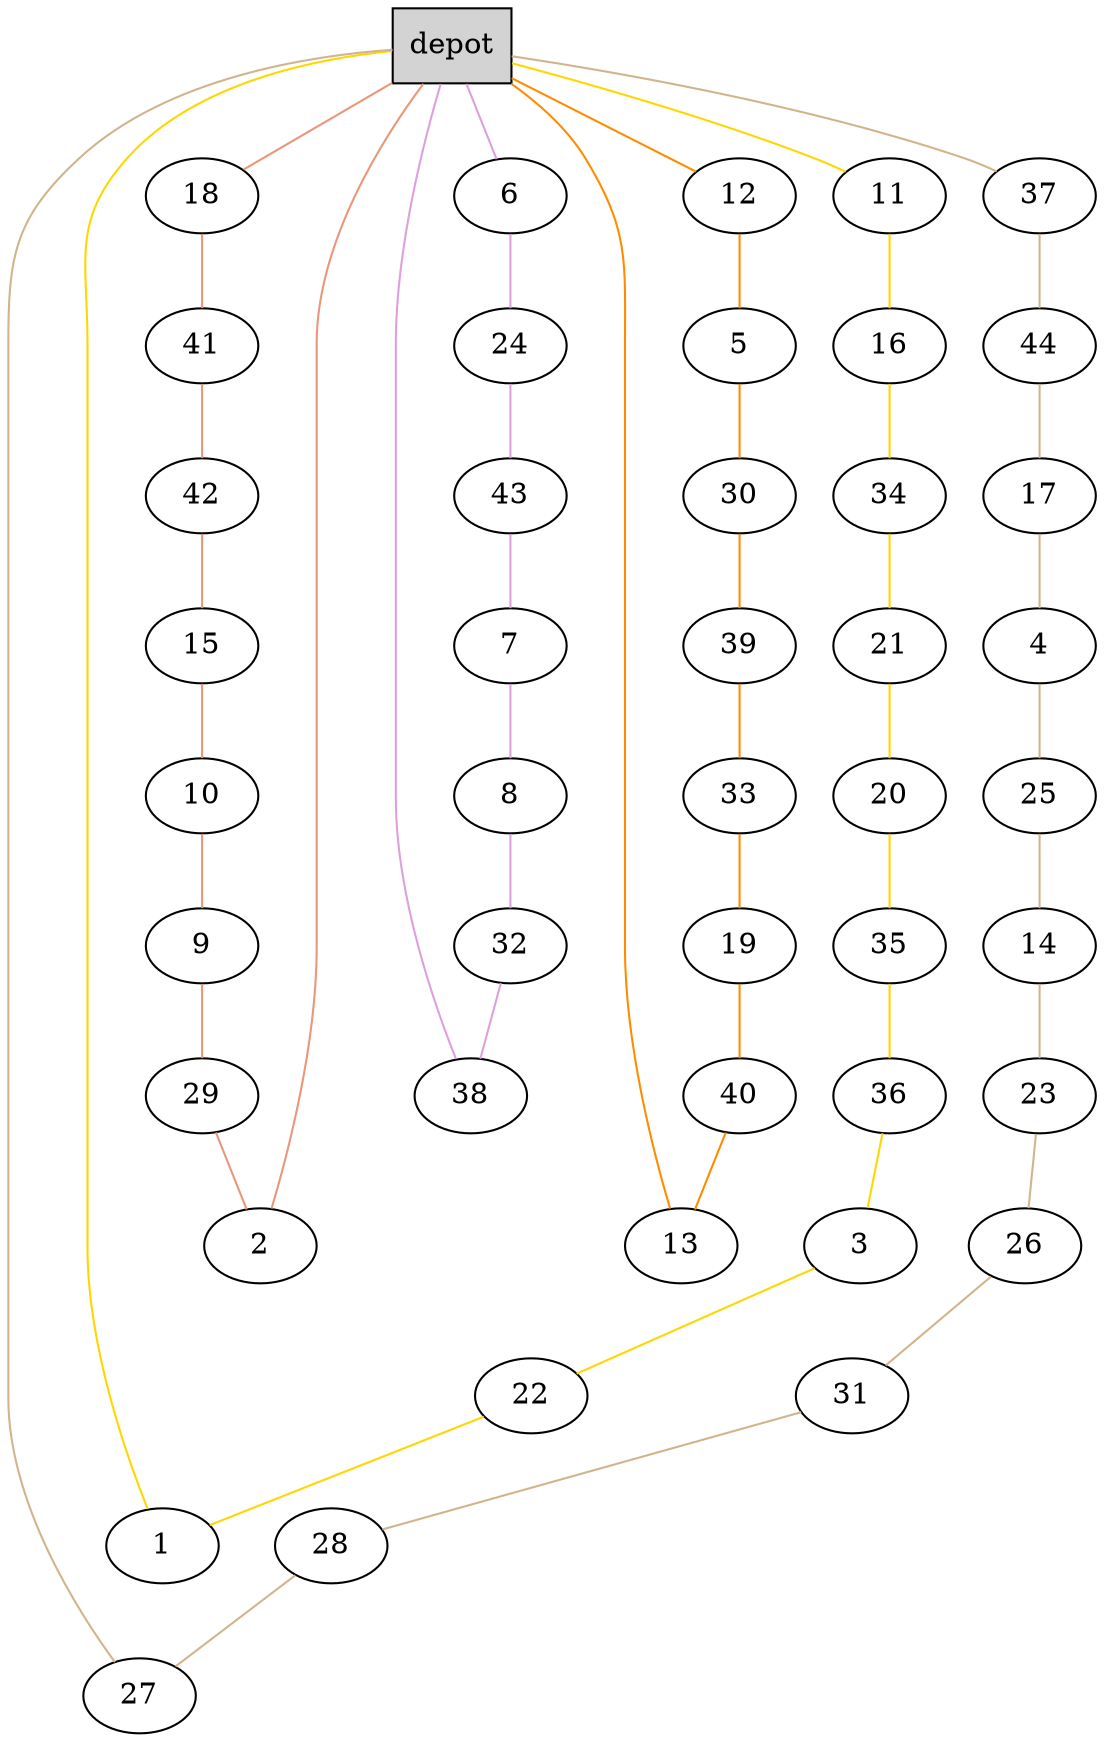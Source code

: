 graph G {
  0[shape = box, label = "depot", style = filled ];
  18[shape = ellipse];
  "0"--"18"[color = darksalmon];
  41[shape = ellipse];
  "18"--"41"[color = darksalmon];
  42[shape = ellipse];
  "41"--"42"[color = darksalmon];
  15[shape = ellipse];
  "42"--"15"[color = darksalmon];
  10[shape = ellipse];
  "15"--"10"[color = darksalmon];
  9[shape = ellipse];
  "10"--"9"[color = darksalmon];
  29[shape = ellipse];
  "9"--"29"[color = darksalmon];
  2[shape = ellipse];
  "29"--"2"[color = darksalmon];
  "2"--"0"[color = darksalmon];
  11[shape = ellipse];
  "0"--"11"[color = gold];
  16[shape = ellipse];
  "11"--"16"[color = gold];
  34[shape = ellipse];
  "16"--"34"[color = gold];
  21[shape = ellipse];
  "34"--"21"[color = gold];
  20[shape = ellipse];
  "21"--"20"[color = gold];
  35[shape = ellipse];
  "20"--"35"[color = gold];
  36[shape = ellipse];
  "35"--"36"[color = gold];
  3[shape = ellipse];
  "36"--"3"[color = gold];
  22[shape = ellipse];
  "3"--"22"[color = gold];
  1[shape = ellipse];
  "22"--"1"[color = gold];
  "1"--"0"[color = gold];
  6[shape = ellipse];
  "0"--"6"[color = plum];
  24[shape = ellipse];
  "6"--"24"[color = plum];
  43[shape = ellipse];
  "24"--"43"[color = plum];
  7[shape = ellipse];
  "43"--"7"[color = plum];
  8[shape = ellipse];
  "7"--"8"[color = plum];
  32[shape = ellipse];
  "8"--"32"[color = plum];
  38[shape = ellipse];
  "32"--"38"[color = plum];
  "38"--"0"[color = plum];
  37[shape = ellipse];
  "0"--"37"[color = tan];
  44[shape = ellipse];
  "37"--"44"[color = tan];
  17[shape = ellipse];
  "44"--"17"[color = tan];
  4[shape = ellipse];
  "17"--"4"[color = tan];
  25[shape = ellipse];
  "4"--"25"[color = tan];
  14[shape = ellipse];
  "25"--"14"[color = tan];
  23[shape = ellipse];
  "14"--"23"[color = tan];
  26[shape = ellipse];
  "23"--"26"[color = tan];
  31[shape = ellipse];
  "26"--"31"[color = tan];
  28[shape = ellipse];
  "31"--"28"[color = tan];
  27[shape = ellipse];
  "28"--"27"[color = tan];
  "27"--"0"[color = tan];
  12[shape = ellipse];
  "0"--"12"[color = darkorange];
  5[shape = ellipse];
  "12"--"5"[color = darkorange];
  30[shape = ellipse];
  "5"--"30"[color = darkorange];
  39[shape = ellipse];
  "30"--"39"[color = darkorange];
  33[shape = ellipse];
  "39"--"33"[color = darkorange];
  19[shape = ellipse];
  "33"--"19"[color = darkorange];
  40[shape = ellipse];
  "19"--"40"[color = darkorange];
  13[shape = ellipse];
  "40"--"13"[color = darkorange];
  "13"--"0"[color = darkorange];
}
